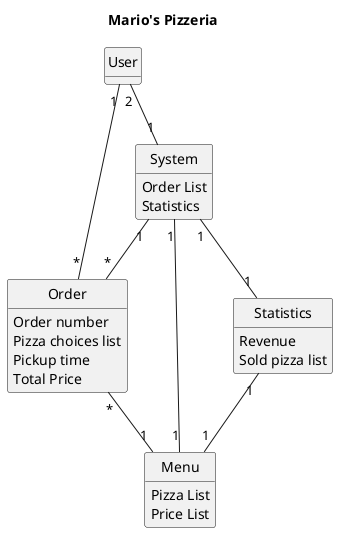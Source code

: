 @startuml
hide circle
hide methods

Title Mario's Pizzeria

Class Menu{
    Pizza List
    (Extra toppings)
    Price List
}

Class User{}
Class Order{
    Order number
    Pizza choices list
    Pickup time
    Total Price
}
Class System{
    Order List
    Statistics
}
Class Statistics{
    Revenue
    Sold pizza list
}

User "1"--"*" Order
User "2"-- "1"System
System "1"--"1" Menu
System "1"--"*" Order
System "1"--"1" Statistics
Statistics "1"--"1" Menu
Order "*" -- "1" Menu

@enduml